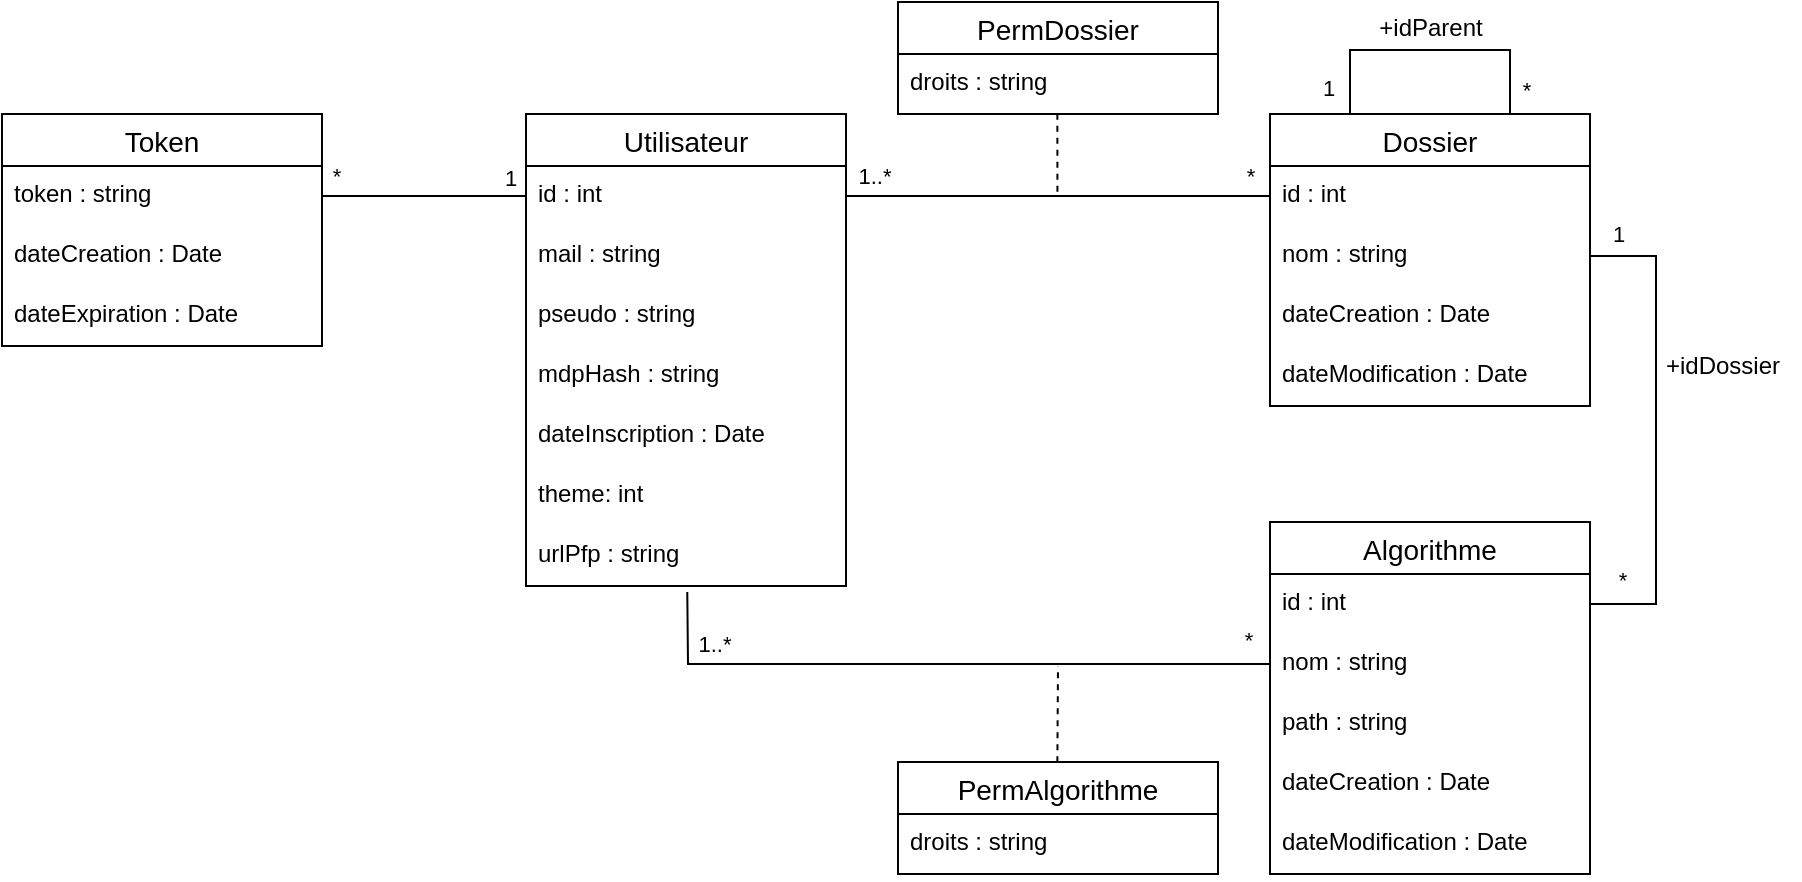 <mxfile>
    <diagram name="Page-1" id="9FCioP1yI_8llP7Mw2wB">
        <mxGraphModel dx="3109" dy="940" grid="0" gridSize="10" guides="1" tooltips="1" connect="1" arrows="1" fold="1" page="0" pageScale="1" pageWidth="827" pageHeight="1169" math="0" shadow="0">
            <root>
                <mxCell id="0"/>
                <mxCell id="1" parent="0"/>
                <mxCell id="wQBDHdp43ygAPrBhFsiP-1" value="Utilisateur" style="swimlane;fontStyle=0;childLayout=stackLayout;horizontal=1;startSize=26;horizontalStack=0;resizeParent=1;resizeParentMax=0;resizeLast=0;collapsible=1;marginBottom=0;align=center;fontSize=14;" parent="1" vertex="1">
                    <mxGeometry x="-1629" y="-243" width="160" height="236" as="geometry"/>
                </mxCell>
                <mxCell id="wQBDHdp43ygAPrBhFsiP-2" value="id : int" style="text;strokeColor=none;fillColor=none;spacingLeft=4;spacingRight=4;overflow=hidden;rotatable=0;points=[[0,0.5],[1,0.5]];portConstraint=eastwest;fontSize=12;whiteSpace=wrap;html=1;" parent="wQBDHdp43ygAPrBhFsiP-1" vertex="1">
                    <mxGeometry y="26" width="160" height="30" as="geometry"/>
                </mxCell>
                <mxCell id="wQBDHdp43ygAPrBhFsiP-3" value="mail : string" style="text;strokeColor=none;fillColor=none;spacingLeft=4;spacingRight=4;overflow=hidden;rotatable=0;points=[[0,0.5],[1,0.5]];portConstraint=eastwest;fontSize=12;whiteSpace=wrap;html=1;" parent="wQBDHdp43ygAPrBhFsiP-1" vertex="1">
                    <mxGeometry y="56" width="160" height="30" as="geometry"/>
                </mxCell>
                <mxCell id="21" value="pseudo : string" style="text;strokeColor=none;fillColor=none;spacingLeft=4;spacingRight=4;overflow=hidden;rotatable=0;points=[[0,0.5],[1,0.5]];portConstraint=eastwest;fontSize=12;whiteSpace=wrap;html=1;" vertex="1" parent="wQBDHdp43ygAPrBhFsiP-1">
                    <mxGeometry y="86" width="160" height="30" as="geometry"/>
                </mxCell>
                <mxCell id="wQBDHdp43ygAPrBhFsiP-4" value="mdpHash : string" style="text;strokeColor=none;fillColor=none;spacingLeft=4;spacingRight=4;overflow=hidden;rotatable=0;points=[[0,0.5],[1,0.5]];portConstraint=eastwest;fontSize=12;whiteSpace=wrap;html=1;" parent="wQBDHdp43ygAPrBhFsiP-1" vertex="1">
                    <mxGeometry y="116" width="160" height="30" as="geometry"/>
                </mxCell>
                <mxCell id="wQBDHdp43ygAPrBhFsiP-30" value="dateInscription : Date" style="text;strokeColor=none;fillColor=none;spacingLeft=4;spacingRight=4;overflow=hidden;rotatable=0;points=[[0,0.5],[1,0.5]];portConstraint=eastwest;fontSize=12;whiteSpace=wrap;html=1;" parent="wQBDHdp43ygAPrBhFsiP-1" vertex="1">
                    <mxGeometry y="146" width="160" height="30" as="geometry"/>
                </mxCell>
                <mxCell id="wQBDHdp43ygAPrBhFsiP-31" value="theme: int" style="text;strokeColor=none;fillColor=none;spacingLeft=4;spacingRight=4;overflow=hidden;rotatable=0;points=[[0,0.5],[1,0.5]];portConstraint=eastwest;fontSize=12;whiteSpace=wrap;html=1;" parent="wQBDHdp43ygAPrBhFsiP-1" vertex="1">
                    <mxGeometry y="176" width="160" height="30" as="geometry"/>
                </mxCell>
                <mxCell id="wQBDHdp43ygAPrBhFsiP-32" value="urlPfp : string" style="text;strokeColor=none;fillColor=none;spacingLeft=4;spacingRight=4;overflow=hidden;rotatable=0;points=[[0,0.5],[1,0.5]];portConstraint=eastwest;fontSize=12;whiteSpace=wrap;html=1;" parent="wQBDHdp43ygAPrBhFsiP-1" vertex="1">
                    <mxGeometry y="206" width="160" height="30" as="geometry"/>
                </mxCell>
                <mxCell id="wQBDHdp43ygAPrBhFsiP-5" value="Algorithme" style="swimlane;fontStyle=0;childLayout=stackLayout;horizontal=1;startSize=26;horizontalStack=0;resizeParent=1;resizeParentMax=0;resizeLast=0;collapsible=1;marginBottom=0;align=center;fontSize=14;" parent="1" vertex="1">
                    <mxGeometry x="-1257" y="-39" width="160" height="176" as="geometry"/>
                </mxCell>
                <mxCell id="wQBDHdp43ygAPrBhFsiP-6" value="id : int" style="text;strokeColor=none;fillColor=none;spacingLeft=4;spacingRight=4;overflow=hidden;rotatable=0;points=[[0,0.5],[1,0.5]];portConstraint=eastwest;fontSize=12;whiteSpace=wrap;html=1;" parent="wQBDHdp43ygAPrBhFsiP-5" vertex="1">
                    <mxGeometry y="26" width="160" height="30" as="geometry"/>
                </mxCell>
                <mxCell id="wQBDHdp43ygAPrBhFsiP-7" value="nom : string" style="text;strokeColor=none;fillColor=none;spacingLeft=4;spacingRight=4;overflow=hidden;rotatable=0;points=[[0,0.5],[1,0.5]];portConstraint=eastwest;fontSize=12;whiteSpace=wrap;html=1;" parent="wQBDHdp43ygAPrBhFsiP-5" vertex="1">
                    <mxGeometry y="56" width="160" height="30" as="geometry"/>
                </mxCell>
                <mxCell id="wQBDHdp43ygAPrBhFsiP-8" value="path : string" style="text;strokeColor=none;fillColor=none;spacingLeft=4;spacingRight=4;overflow=hidden;rotatable=0;points=[[0,0.5],[1,0.5]];portConstraint=eastwest;fontSize=12;whiteSpace=wrap;html=1;" parent="wQBDHdp43ygAPrBhFsiP-5" vertex="1">
                    <mxGeometry y="86" width="160" height="30" as="geometry"/>
                </mxCell>
                <mxCell id="wQBDHdp43ygAPrBhFsiP-39" value="dateCreation : Date" style="text;strokeColor=none;fillColor=none;spacingLeft=4;spacingRight=4;overflow=hidden;rotatable=0;points=[[0,0.5],[1,0.5]];portConstraint=eastwest;fontSize=12;whiteSpace=wrap;html=1;" parent="wQBDHdp43ygAPrBhFsiP-5" vertex="1">
                    <mxGeometry y="116" width="160" height="30" as="geometry"/>
                </mxCell>
                <mxCell id="wQBDHdp43ygAPrBhFsiP-40" value="dateModification : Date" style="text;strokeColor=none;fillColor=none;spacingLeft=4;spacingRight=4;overflow=hidden;rotatable=0;points=[[0,0.5],[1,0.5]];portConstraint=eastwest;fontSize=12;whiteSpace=wrap;html=1;" parent="wQBDHdp43ygAPrBhFsiP-5" vertex="1">
                    <mxGeometry y="146" width="160" height="30" as="geometry"/>
                </mxCell>
                <mxCell id="wQBDHdp43ygAPrBhFsiP-9" value="Dossier" style="swimlane;fontStyle=0;childLayout=stackLayout;horizontal=1;startSize=26;horizontalStack=0;resizeParent=1;resizeParentMax=0;resizeLast=0;collapsible=1;marginBottom=0;align=center;fontSize=14;" parent="1" vertex="1">
                    <mxGeometry x="-1257" y="-243" width="160" height="146" as="geometry"/>
                </mxCell>
                <mxCell id="wQBDHdp43ygAPrBhFsiP-10" value="id : int" style="text;strokeColor=none;fillColor=none;spacingLeft=4;spacingRight=4;overflow=hidden;rotatable=0;points=[[0,0.5],[1,0.5]];portConstraint=eastwest;fontSize=12;whiteSpace=wrap;html=1;" parent="wQBDHdp43ygAPrBhFsiP-9" vertex="1">
                    <mxGeometry y="26" width="160" height="30" as="geometry"/>
                </mxCell>
                <mxCell id="wQBDHdp43ygAPrBhFsiP-11" value="nom : string" style="text;strokeColor=none;fillColor=none;spacingLeft=4;spacingRight=4;overflow=hidden;rotatable=0;points=[[0,0.5],[1,0.5]];portConstraint=eastwest;fontSize=12;whiteSpace=wrap;html=1;" parent="wQBDHdp43ygAPrBhFsiP-9" vertex="1">
                    <mxGeometry y="56" width="160" height="30" as="geometry"/>
                </mxCell>
                <mxCell id="2" value="dateCreation : Date" style="text;strokeColor=none;fillColor=none;spacingLeft=4;spacingRight=4;overflow=hidden;rotatable=0;points=[[0,0.5],[1,0.5]];portConstraint=eastwest;fontSize=12;whiteSpace=wrap;html=1;" parent="wQBDHdp43ygAPrBhFsiP-9" vertex="1">
                    <mxGeometry y="86" width="160" height="30" as="geometry"/>
                </mxCell>
                <mxCell id="3" value="dateModification : Date" style="text;strokeColor=none;fillColor=none;spacingLeft=4;spacingRight=4;overflow=hidden;rotatable=0;points=[[0,0.5],[1,0.5]];portConstraint=eastwest;fontSize=12;whiteSpace=wrap;html=1;" parent="wQBDHdp43ygAPrBhFsiP-9" vertex="1">
                    <mxGeometry y="116" width="160" height="30" as="geometry"/>
                </mxCell>
                <mxCell id="wQBDHdp43ygAPrBhFsiP-23" value="" style="endArrow=none;html=1;rounded=0;exitX=1;exitY=0.5;exitDx=0;exitDy=0;entryX=0;entryY=0.5;entryDx=0;entryDy=0;" parent="1" source="wQBDHdp43ygAPrBhFsiP-2" target="wQBDHdp43ygAPrBhFsiP-10" edge="1">
                    <mxGeometry width="50" height="50" relative="1" as="geometry">
                        <mxPoint x="-1378" y="-136" as="sourcePoint"/>
                        <mxPoint x="-1257" y="-204" as="targetPoint"/>
                    </mxGeometry>
                </mxCell>
                <mxCell id="wQBDHdp43ygAPrBhFsiP-28" value="1..*" style="edgeLabel;html=1;align=center;verticalAlign=middle;resizable=0;points=[];" parent="wQBDHdp43ygAPrBhFsiP-23" vertex="1" connectable="0">
                    <mxGeometry x="-0.771" y="-5" relative="1" as="geometry">
                        <mxPoint x="-11" y="-15" as="offset"/>
                    </mxGeometry>
                </mxCell>
                <mxCell id="wQBDHdp43ygAPrBhFsiP-29" value="*" style="edgeLabel;html=1;align=center;verticalAlign=middle;resizable=0;points=[];" parent="wQBDHdp43ygAPrBhFsiP-23" vertex="1" connectable="0">
                    <mxGeometry x="0.619" y="-2" relative="1" as="geometry">
                        <mxPoint x="30" y="-12" as="offset"/>
                    </mxGeometry>
                </mxCell>
                <mxCell id="wQBDHdp43ygAPrBhFsiP-38" value="" style="endArrow=none;html=1;rounded=0;entryX=0;entryY=0.5;entryDx=0;entryDy=0;exitX=0.504;exitY=1.1;exitDx=0;exitDy=0;exitPerimeter=0;" parent="1" source="wQBDHdp43ygAPrBhFsiP-32" target="wQBDHdp43ygAPrBhFsiP-7" edge="1">
                    <mxGeometry width="50" height="50" relative="1" as="geometry">
                        <mxPoint x="-1393" y="-66" as="sourcePoint"/>
                        <mxPoint x="-1343" y="-116" as="targetPoint"/>
                        <Array as="points">
                            <mxPoint x="-1548" y="32"/>
                        </Array>
                    </mxGeometry>
                </mxCell>
                <mxCell id="wQBDHdp43ygAPrBhFsiP-41" value="1..*" style="edgeLabel;html=1;align=center;verticalAlign=middle;resizable=0;points=[];" parent="wQBDHdp43ygAPrBhFsiP-38" vertex="1" connectable="0">
                    <mxGeometry x="-0.827" y="3" relative="1" as="geometry">
                        <mxPoint x="10" y="-3" as="offset"/>
                    </mxGeometry>
                </mxCell>
                <mxCell id="22" value="*" style="edgeLabel;html=1;align=center;verticalAlign=middle;resizable=0;points=[];" vertex="1" connectable="0" parent="wQBDHdp43ygAPrBhFsiP-38">
                    <mxGeometry x="0.858" y="-2" relative="1" as="geometry">
                        <mxPoint x="12" y="-14" as="offset"/>
                    </mxGeometry>
                </mxCell>
                <mxCell id="wQBDHdp43ygAPrBhFsiP-44" value="" style="endArrow=none;html=1;rounded=0;entryX=1;entryY=0.5;entryDx=0;entryDy=0;exitX=1;exitY=0.5;exitDx=0;exitDy=0;" parent="1" source="wQBDHdp43ygAPrBhFsiP-6" target="wQBDHdp43ygAPrBhFsiP-11" edge="1">
                    <mxGeometry width="50" height="50" relative="1" as="geometry">
                        <mxPoint x="-1098" y="-53" as="sourcePoint"/>
                        <mxPoint x="-1098" y="-203" as="targetPoint"/>
                        <Array as="points">
                            <mxPoint x="-1064" y="2"/>
                            <mxPoint x="-1064" y="-172"/>
                        </Array>
                    </mxGeometry>
                </mxCell>
                <mxCell id="wQBDHdp43ygAPrBhFsiP-45" value="1" style="edgeLabel;html=1;align=center;verticalAlign=middle;resizable=0;points=[];" parent="wQBDHdp43ygAPrBhFsiP-44" vertex="1" connectable="0">
                    <mxGeometry x="0.918" relative="1" as="geometry">
                        <mxPoint x="4" y="-11" as="offset"/>
                    </mxGeometry>
                </mxCell>
                <mxCell id="wQBDHdp43ygAPrBhFsiP-46" value="*" style="edgeLabel;html=1;align=center;verticalAlign=middle;resizable=0;points=[];" parent="wQBDHdp43ygAPrBhFsiP-44" vertex="1" connectable="0">
                    <mxGeometry x="-0.868" y="-2" relative="1" as="geometry">
                        <mxPoint y="-14" as="offset"/>
                    </mxGeometry>
                </mxCell>
                <mxCell id="wQBDHdp43ygAPrBhFsiP-58" value="" style="endArrow=none;html=1;rounded=0;entryX=0.25;entryY=0;entryDx=0;entryDy=0;exitX=0.75;exitY=0;exitDx=0;exitDy=0;" parent="1" source="wQBDHdp43ygAPrBhFsiP-9" target="wQBDHdp43ygAPrBhFsiP-9" edge="1">
                    <mxGeometry width="50" height="50" relative="1" as="geometry">
                        <mxPoint x="-1206.5" y="-261" as="sourcePoint"/>
                        <mxPoint x="-1206.5" y="-351" as="targetPoint"/>
                        <Array as="points">
                            <mxPoint x="-1137" y="-275"/>
                            <mxPoint x="-1217" y="-275"/>
                        </Array>
                    </mxGeometry>
                </mxCell>
                <mxCell id="wQBDHdp43ygAPrBhFsiP-59" value="1" style="edgeLabel;html=1;align=center;verticalAlign=middle;resizable=0;points=[];" parent="wQBDHdp43ygAPrBhFsiP-58" vertex="1" connectable="0">
                    <mxGeometry x="0.918" relative="1" as="geometry">
                        <mxPoint x="-11" y="-7" as="offset"/>
                    </mxGeometry>
                </mxCell>
                <mxCell id="wQBDHdp43ygAPrBhFsiP-60" value="*" style="edgeLabel;html=1;align=center;verticalAlign=middle;resizable=0;points=[];" parent="wQBDHdp43ygAPrBhFsiP-58" vertex="1" connectable="0">
                    <mxGeometry x="-0.868" y="-2" relative="1" as="geometry">
                        <mxPoint x="6" y="-3" as="offset"/>
                    </mxGeometry>
                </mxCell>
                <mxCell id="wQBDHdp43ygAPrBhFsiP-61" value="+idParent" style="text;html=1;align=center;verticalAlign=middle;resizable=0;points=[];autosize=1;strokeColor=none;fillColor=none;" parent="1" vertex="1">
                    <mxGeometry x="-1212.5" y="-299" width="71" height="26" as="geometry"/>
                </mxCell>
                <mxCell id="wQBDHdp43ygAPrBhFsiP-62" value="+idDossier" style="text;html=1;align=center;verticalAlign=middle;resizable=0;points=[];autosize=1;strokeColor=none;fillColor=none;" parent="1" vertex="1">
                    <mxGeometry x="-1071" y="-130" width="79" height="26" as="geometry"/>
                </mxCell>
                <mxCell id="wQBDHdp43ygAPrBhFsiP-63" value="" style="endArrow=none;dashed=1;html=1;rounded=0;entryX=0.498;entryY=1.002;entryDx=0;entryDy=0;entryPerimeter=0;" parent="1" target="wQBDHdp43ygAPrBhFsiP-65" edge="1">
                    <mxGeometry width="50" height="50" relative="1" as="geometry">
                        <mxPoint x="-1363.29" y="-204.12" as="sourcePoint"/>
                        <mxPoint x="-1363.29" y="-246" as="targetPoint"/>
                    </mxGeometry>
                </mxCell>
                <mxCell id="wQBDHdp43ygAPrBhFsiP-64" value="PermDossier" style="swimlane;fontStyle=0;childLayout=stackLayout;horizontal=1;startSize=26;horizontalStack=0;resizeParent=1;resizeParentMax=0;resizeLast=0;collapsible=1;marginBottom=0;align=center;fontSize=14;" parent="1" vertex="1">
                    <mxGeometry x="-1443" y="-299" width="160" height="56" as="geometry"/>
                </mxCell>
                <mxCell id="wQBDHdp43ygAPrBhFsiP-65" value="droits : string" style="text;strokeColor=none;fillColor=none;spacingLeft=4;spacingRight=4;overflow=hidden;rotatable=0;points=[[0,0.5],[1,0.5]];portConstraint=eastwest;fontSize=12;whiteSpace=wrap;html=1;" parent="wQBDHdp43ygAPrBhFsiP-64" vertex="1">
                    <mxGeometry y="26" width="160" height="30" as="geometry"/>
                </mxCell>
                <mxCell id="wQBDHdp43ygAPrBhFsiP-67" value="" style="endArrow=none;dashed=1;html=1;rounded=0;exitX=0.498;exitY=0.003;exitDx=0;exitDy=0;exitPerimeter=0;" parent="1" source="wQBDHdp43ygAPrBhFsiP-68" edge="1">
                    <mxGeometry width="50" height="50" relative="1" as="geometry">
                        <mxPoint x="-1363.29" y="12" as="sourcePoint"/>
                        <mxPoint x="-1363" y="33" as="targetPoint"/>
                    </mxGeometry>
                </mxCell>
                <mxCell id="wQBDHdp43ygAPrBhFsiP-68" value="PermAlgorithme" style="swimlane;fontStyle=0;childLayout=stackLayout;horizontal=1;startSize=26;horizontalStack=0;resizeParent=1;resizeParentMax=0;resizeLast=0;collapsible=1;marginBottom=0;align=center;fontSize=14;" parent="1" vertex="1">
                    <mxGeometry x="-1443" y="81" width="160" height="56" as="geometry"/>
                </mxCell>
                <mxCell id="wQBDHdp43ygAPrBhFsiP-69" value="droits : string" style="text;strokeColor=none;fillColor=none;spacingLeft=4;spacingRight=4;overflow=hidden;rotatable=0;points=[[0,0.5],[1,0.5]];portConstraint=eastwest;fontSize=12;whiteSpace=wrap;html=1;" parent="wQBDHdp43ygAPrBhFsiP-68" vertex="1">
                    <mxGeometry y="26" width="160" height="30" as="geometry"/>
                </mxCell>
                <mxCell id="4" value="Token" style="swimlane;fontStyle=0;childLayout=stackLayout;horizontal=1;startSize=26;horizontalStack=0;resizeParent=1;resizeParentMax=0;resizeLast=0;collapsible=1;marginBottom=0;align=center;fontSize=14;" parent="1" vertex="1">
                    <mxGeometry x="-1891" y="-243" width="160" height="116" as="geometry"/>
                </mxCell>
                <mxCell id="5" value="token : string" style="text;strokeColor=none;fillColor=none;spacingLeft=4;spacingRight=4;overflow=hidden;rotatable=0;points=[[0,0.5],[1,0.5]];portConstraint=eastwest;fontSize=12;whiteSpace=wrap;html=1;" parent="4" vertex="1">
                    <mxGeometry y="26" width="160" height="30" as="geometry"/>
                </mxCell>
                <mxCell id="19" value="dateCreation : Date" style="text;strokeColor=none;fillColor=none;spacingLeft=4;spacingRight=4;overflow=hidden;rotatable=0;points=[[0,0.5],[1,0.5]];portConstraint=eastwest;fontSize=12;whiteSpace=wrap;html=1;" parent="4" vertex="1">
                    <mxGeometry y="56" width="160" height="30" as="geometry"/>
                </mxCell>
                <mxCell id="6" value="dateExpiration : Date" style="text;strokeColor=none;fillColor=none;spacingLeft=4;spacingRight=4;overflow=hidden;rotatable=0;points=[[0,0.5],[1,0.5]];portConstraint=eastwest;fontSize=12;whiteSpace=wrap;html=1;" parent="4" vertex="1">
                    <mxGeometry y="86" width="160" height="30" as="geometry"/>
                </mxCell>
                <mxCell id="15" value="" style="endArrow=none;html=1;exitX=1;exitY=0.5;exitDx=0;exitDy=0;entryX=0;entryY=0.5;entryDx=0;entryDy=0;rounded=0;" parent="1" source="5" target="wQBDHdp43ygAPrBhFsiP-2" edge="1">
                    <mxGeometry width="50" height="50" relative="1" as="geometry">
                        <mxPoint x="-1769" y="-193" as="sourcePoint"/>
                        <mxPoint x="-1719" y="-243" as="targetPoint"/>
                        <Array as="points"/>
                    </mxGeometry>
                </mxCell>
                <mxCell id="17" value="1" style="edgeLabel;html=1;align=center;verticalAlign=middle;resizable=0;points=[];" parent="15" vertex="1" connectable="0">
                    <mxGeometry x="0.628" relative="1" as="geometry">
                        <mxPoint x="11" y="-9" as="offset"/>
                    </mxGeometry>
                </mxCell>
                <mxCell id="18" value="*" style="edgeLabel;html=1;align=center;verticalAlign=middle;resizable=0;points=[];" parent="15" vertex="1" connectable="0">
                    <mxGeometry x="-0.787" y="1" relative="1" as="geometry">
                        <mxPoint x="-4" y="-9" as="offset"/>
                    </mxGeometry>
                </mxCell>
            </root>
        </mxGraphModel>
    </diagram>
</mxfile>